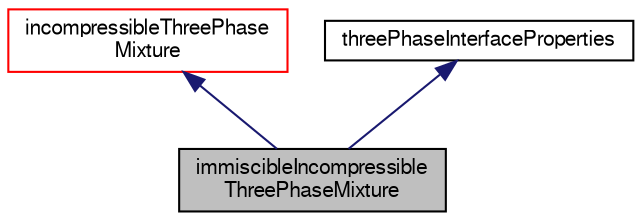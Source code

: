 digraph "immiscibleIncompressibleThreePhaseMixture"
{
  bgcolor="transparent";
  edge [fontname="FreeSans",fontsize="10",labelfontname="FreeSans",labelfontsize="10"];
  node [fontname="FreeSans",fontsize="10",shape=record];
  Node20 [label="immiscibleIncompressible\lThreePhaseMixture",height=0.2,width=0.4,color="black", fillcolor="grey75", style="filled", fontcolor="black"];
  Node21 -> Node20 [dir="back",color="midnightblue",fontsize="10",style="solid",fontname="FreeSans"];
  Node21 [label="incompressibleThreePhase\lMixture",height=0.2,width=0.4,color="red",URL="$a31978.html"];
  Node44 -> Node20 [dir="back",color="midnightblue",fontsize="10",style="solid",fontname="FreeSans"];
  Node44 [label="threePhaseInterfaceProperties",height=0.2,width=0.4,color="black",URL="$a31982.html"];
}
